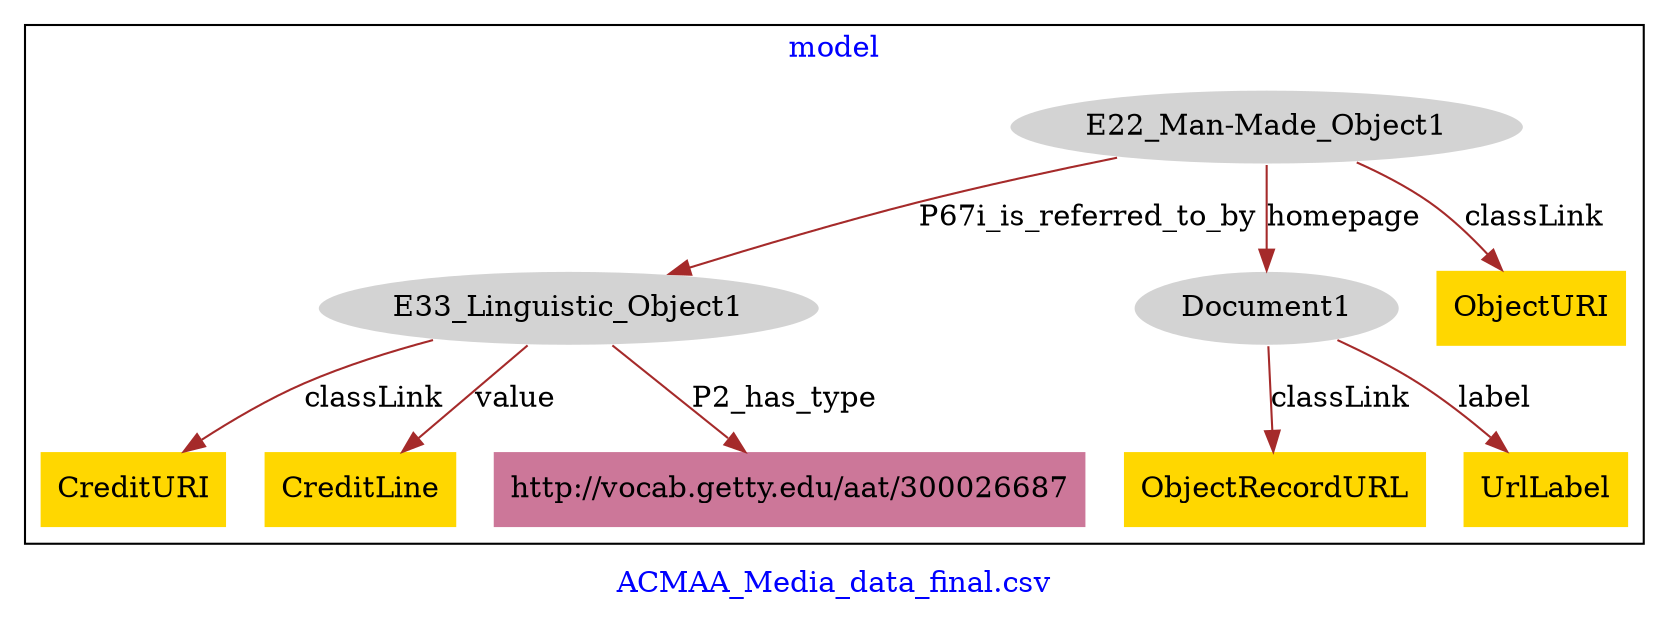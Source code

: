 digraph n0 {
fontcolor="blue"
remincross="true"
label="ACMAA_Media_data_final.csv"
subgraph cluster {
label="model"
n2[style="filled",color="white",fillcolor="lightgray",label="E22_Man-Made_Object1"];
n3[style="filled",color="white",fillcolor="lightgray",label="E33_Linguistic_Object1"];
n4[style="filled",color="white",fillcolor="lightgray",label="Document1"];
n5[shape="plaintext",style="filled",fillcolor="gold",label="CreditURI"];
n6[shape="plaintext",style="filled",fillcolor="gold",label="CreditLine"];
n7[shape="plaintext",style="filled",fillcolor="gold",label="ObjectURI"];
n8[shape="plaintext",style="filled",fillcolor="gold",label="ObjectRecordURL"];
n9[shape="plaintext",style="filled",fillcolor="gold",label="UrlLabel"];
n10[shape="plaintext",style="filled",fillcolor="#CC7799",label="http://vocab.getty.edu/aat/300026687"];
}
n2 -> n3[color="brown",fontcolor="black",label="P67i_is_referred_to_by"]
n2 -> n4[color="brown",fontcolor="black",label="homepage"]
n3 -> n5[color="brown",fontcolor="black",label="classLink"]
n3 -> n6[color="brown",fontcolor="black",label="value"]
n2 -> n7[color="brown",fontcolor="black",label="classLink"]
n4 -> n8[color="brown",fontcolor="black",label="classLink"]
n4 -> n9[color="brown",fontcolor="black",label="label"]
n3 -> n10[color="brown",fontcolor="black",label="P2_has_type"]
}
